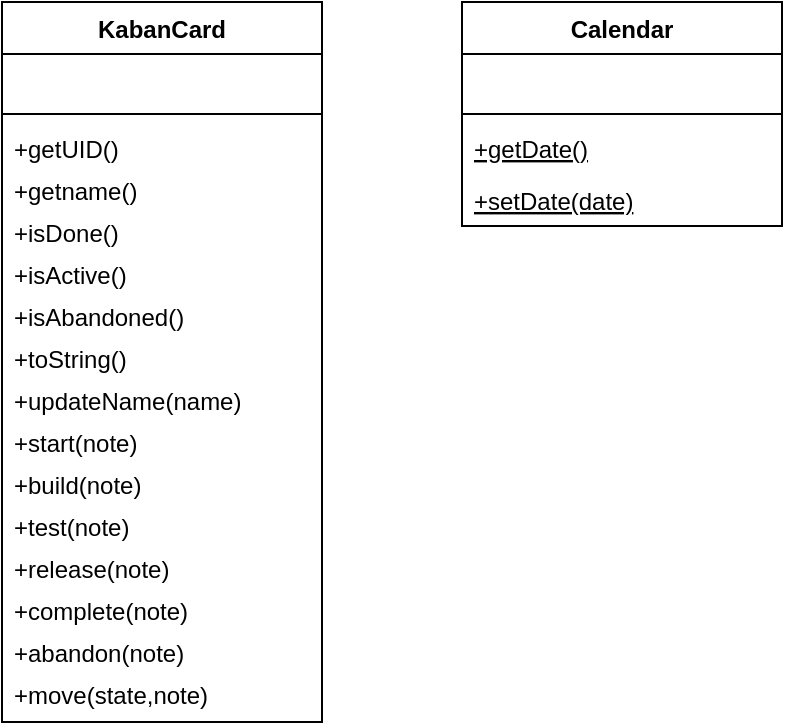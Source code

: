 <mxfile version="14.6.13" type="device"><diagram id="C5RBs43oDa-KdzZeNtuy" name="Page-1"><mxGraphModel dx="946" dy="672" grid="1" gridSize="10" guides="1" tooltips="1" connect="1" arrows="1" fold="1" page="1" pageScale="1" pageWidth="827" pageHeight="1169" math="0" shadow="0"><root><mxCell id="WIyWlLk6GJQsqaUBKTNV-0"/><mxCell id="WIyWlLk6GJQsqaUBKTNV-1" parent="WIyWlLk6GJQsqaUBKTNV-0"/><mxCell id="zkfFHV4jXpPFQw0GAbJ--0" value="KabanCard" style="swimlane;fontStyle=1;align=center;verticalAlign=top;childLayout=stackLayout;horizontal=1;startSize=26;horizontalStack=0;resizeParent=1;resizeLast=0;collapsible=1;marginBottom=0;rounded=0;shadow=0;strokeWidth=1;" parent="WIyWlLk6GJQsqaUBKTNV-1" vertex="1"><mxGeometry x="220" y="120" width="160" height="360" as="geometry"><mxRectangle x="230" y="140" width="160" height="26" as="alternateBounds"/></mxGeometry></mxCell><mxCell id="zkfFHV4jXpPFQw0GAbJ--1" value=" " style="text;align=left;verticalAlign=top;spacingLeft=4;spacingRight=4;overflow=hidden;rotatable=0;points=[[0,0.5],[1,0.5]];portConstraint=eastwest;" parent="zkfFHV4jXpPFQw0GAbJ--0" vertex="1"><mxGeometry y="26" width="160" height="26" as="geometry"/></mxCell><mxCell id="zkfFHV4jXpPFQw0GAbJ--4" value="" style="line;html=1;strokeWidth=1;align=left;verticalAlign=middle;spacingTop=-1;spacingLeft=3;spacingRight=3;rotatable=0;labelPosition=right;points=[];portConstraint=eastwest;" parent="zkfFHV4jXpPFQw0GAbJ--0" vertex="1"><mxGeometry y="52" width="160" height="8" as="geometry"/></mxCell><mxCell id="zkfFHV4jXpPFQw0GAbJ--5" value="+getUID()" style="text;align=left;verticalAlign=top;spacingLeft=4;spacingRight=4;overflow=hidden;rotatable=0;points=[[0,0.5],[1,0.5]];portConstraint=eastwest;spacing=2;" parent="zkfFHV4jXpPFQw0GAbJ--0" vertex="1"><mxGeometry y="60" width="160" height="21" as="geometry"/></mxCell><mxCell id="DdvOoEV2yAR-jcBIecNZ-0" value="+getname()" style="text;align=left;verticalAlign=top;spacingLeft=4;spacingRight=4;overflow=hidden;rotatable=0;points=[[0,0.5],[1,0.5]];portConstraint=eastwest;spacing=2;" parent="zkfFHV4jXpPFQw0GAbJ--0" vertex="1"><mxGeometry y="81" width="160" height="21" as="geometry"/></mxCell><mxCell id="DdvOoEV2yAR-jcBIecNZ-1" value="+isDone()" style="text;align=left;verticalAlign=top;spacingLeft=4;spacingRight=4;overflow=hidden;rotatable=0;points=[[0,0.5],[1,0.5]];portConstraint=eastwest;spacing=2;" parent="zkfFHV4jXpPFQw0GAbJ--0" vertex="1"><mxGeometry y="102" width="160" height="21" as="geometry"/></mxCell><mxCell id="DdvOoEV2yAR-jcBIecNZ-2" value="+isActive()" style="text;align=left;verticalAlign=top;spacingLeft=4;spacingRight=4;overflow=hidden;rotatable=0;points=[[0,0.5],[1,0.5]];portConstraint=eastwest;spacing=2;" parent="zkfFHV4jXpPFQw0GAbJ--0" vertex="1"><mxGeometry y="123" width="160" height="21" as="geometry"/></mxCell><mxCell id="DdvOoEV2yAR-jcBIecNZ-3" value="+isAbandoned()" style="text;align=left;verticalAlign=top;spacingLeft=4;spacingRight=4;overflow=hidden;rotatable=0;points=[[0,0.5],[1,0.5]];portConstraint=eastwest;spacing=2;" parent="zkfFHV4jXpPFQw0GAbJ--0" vertex="1"><mxGeometry y="144" width="160" height="21" as="geometry"/></mxCell><mxCell id="DdvOoEV2yAR-jcBIecNZ-14" value="+toString()" style="text;align=left;verticalAlign=top;spacingLeft=4;spacingRight=4;overflow=hidden;rotatable=0;points=[[0,0.5],[1,0.5]];portConstraint=eastwest;spacing=2;" parent="zkfFHV4jXpPFQw0GAbJ--0" vertex="1"><mxGeometry y="165" width="160" height="21" as="geometry"/></mxCell><mxCell id="DdvOoEV2yAR-jcBIecNZ-4" value="+updateName(name)" style="text;align=left;verticalAlign=top;spacingLeft=4;spacingRight=4;overflow=hidden;rotatable=0;points=[[0,0.5],[1,0.5]];portConstraint=eastwest;spacing=2;" parent="zkfFHV4jXpPFQw0GAbJ--0" vertex="1"><mxGeometry y="186" width="160" height="21" as="geometry"/></mxCell><mxCell id="DdvOoEV2yAR-jcBIecNZ-5" value="+start(note)" style="text;align=left;verticalAlign=top;spacingLeft=4;spacingRight=4;overflow=hidden;rotatable=0;points=[[0,0.5],[1,0.5]];portConstraint=eastwest;spacing=2;" parent="zkfFHV4jXpPFQw0GAbJ--0" vertex="1"><mxGeometry y="207" width="160" height="21" as="geometry"/></mxCell><mxCell id="DdvOoEV2yAR-jcBIecNZ-6" value="+build(note)" style="text;align=left;verticalAlign=top;spacingLeft=4;spacingRight=4;overflow=hidden;rotatable=0;points=[[0,0.5],[1,0.5]];portConstraint=eastwest;spacing=2;" parent="zkfFHV4jXpPFQw0GAbJ--0" vertex="1"><mxGeometry y="228" width="160" height="21" as="geometry"/></mxCell><mxCell id="DdvOoEV2yAR-jcBIecNZ-7" value="+test(note)" style="text;align=left;verticalAlign=top;spacingLeft=4;spacingRight=4;overflow=hidden;rotatable=0;points=[[0,0.5],[1,0.5]];portConstraint=eastwest;spacing=2;" parent="zkfFHV4jXpPFQw0GAbJ--0" vertex="1"><mxGeometry y="249" width="160" height="21" as="geometry"/></mxCell><mxCell id="DdvOoEV2yAR-jcBIecNZ-8" value="+release(note)" style="text;align=left;verticalAlign=top;spacingLeft=4;spacingRight=4;overflow=hidden;rotatable=0;points=[[0,0.5],[1,0.5]];portConstraint=eastwest;spacing=2;" parent="zkfFHV4jXpPFQw0GAbJ--0" vertex="1"><mxGeometry y="270" width="160" height="21" as="geometry"/></mxCell><mxCell id="DdvOoEV2yAR-jcBIecNZ-9" value="+complete(note)" style="text;align=left;verticalAlign=top;spacingLeft=4;spacingRight=4;overflow=hidden;rotatable=0;points=[[0,0.5],[1,0.5]];portConstraint=eastwest;spacing=2;" parent="zkfFHV4jXpPFQw0GAbJ--0" vertex="1"><mxGeometry y="291" width="160" height="21" as="geometry"/></mxCell><mxCell id="DdvOoEV2yAR-jcBIecNZ-10" value="+abandon(note)" style="text;align=left;verticalAlign=top;spacingLeft=4;spacingRight=4;overflow=hidden;rotatable=0;points=[[0,0.5],[1,0.5]];portConstraint=eastwest;spacing=2;" parent="zkfFHV4jXpPFQw0GAbJ--0" vertex="1"><mxGeometry y="312" width="160" height="21" as="geometry"/></mxCell><mxCell id="DdvOoEV2yAR-jcBIecNZ-11" value="+move(state,note)" style="text;align=left;verticalAlign=top;spacingLeft=4;spacingRight=4;overflow=hidden;rotatable=0;points=[[0,0.5],[1,0.5]];portConstraint=eastwest;spacing=2;" parent="zkfFHV4jXpPFQw0GAbJ--0" vertex="1"><mxGeometry y="333" width="160" height="21" as="geometry"/></mxCell><mxCell id="-rgI_3qpsCV5eJ_IePAe-0" value="Calendar" style="swimlane;fontStyle=1;align=center;verticalAlign=top;childLayout=stackLayout;horizontal=1;startSize=26;horizontalStack=0;resizeParent=1;resizeParentMax=0;resizeLast=0;collapsible=1;marginBottom=0;" parent="WIyWlLk6GJQsqaUBKTNV-1" vertex="1"><mxGeometry x="450" y="120" width="160" height="112" as="geometry"/></mxCell><mxCell id="-rgI_3qpsCV5eJ_IePAe-1" value=" " style="text;strokeColor=none;fillColor=none;align=left;verticalAlign=top;spacingLeft=4;spacingRight=4;overflow=hidden;rotatable=0;points=[[0,0.5],[1,0.5]];portConstraint=eastwest;" parent="-rgI_3qpsCV5eJ_IePAe-0" vertex="1"><mxGeometry y="26" width="160" height="26" as="geometry"/></mxCell><mxCell id="-rgI_3qpsCV5eJ_IePAe-2" value="" style="line;strokeWidth=1;fillColor=none;align=left;verticalAlign=middle;spacingTop=-1;spacingLeft=3;spacingRight=3;rotatable=0;labelPosition=right;points=[];portConstraint=eastwest;" parent="-rgI_3qpsCV5eJ_IePAe-0" vertex="1"><mxGeometry y="52" width="160" height="8" as="geometry"/></mxCell><mxCell id="-rgI_3qpsCV5eJ_IePAe-3" value="+getDate()" style="text;strokeColor=none;fillColor=none;align=left;verticalAlign=top;spacingLeft=4;spacingRight=4;overflow=hidden;rotatable=0;points=[[0,0.5],[1,0.5]];portConstraint=eastwest;fontStyle=4" parent="-rgI_3qpsCV5eJ_IePAe-0" vertex="1"><mxGeometry y="60" width="160" height="26" as="geometry"/></mxCell><mxCell id="-rgI_3qpsCV5eJ_IePAe-8" value="+setDate(date)" style="text;strokeColor=none;fillColor=none;align=left;verticalAlign=top;spacingLeft=4;spacingRight=4;overflow=hidden;rotatable=0;points=[[0,0.5],[1,0.5]];portConstraint=eastwest;fontStyle=4" parent="-rgI_3qpsCV5eJ_IePAe-0" vertex="1"><mxGeometry y="86" width="160" height="26" as="geometry"/></mxCell></root></mxGraphModel></diagram></mxfile>